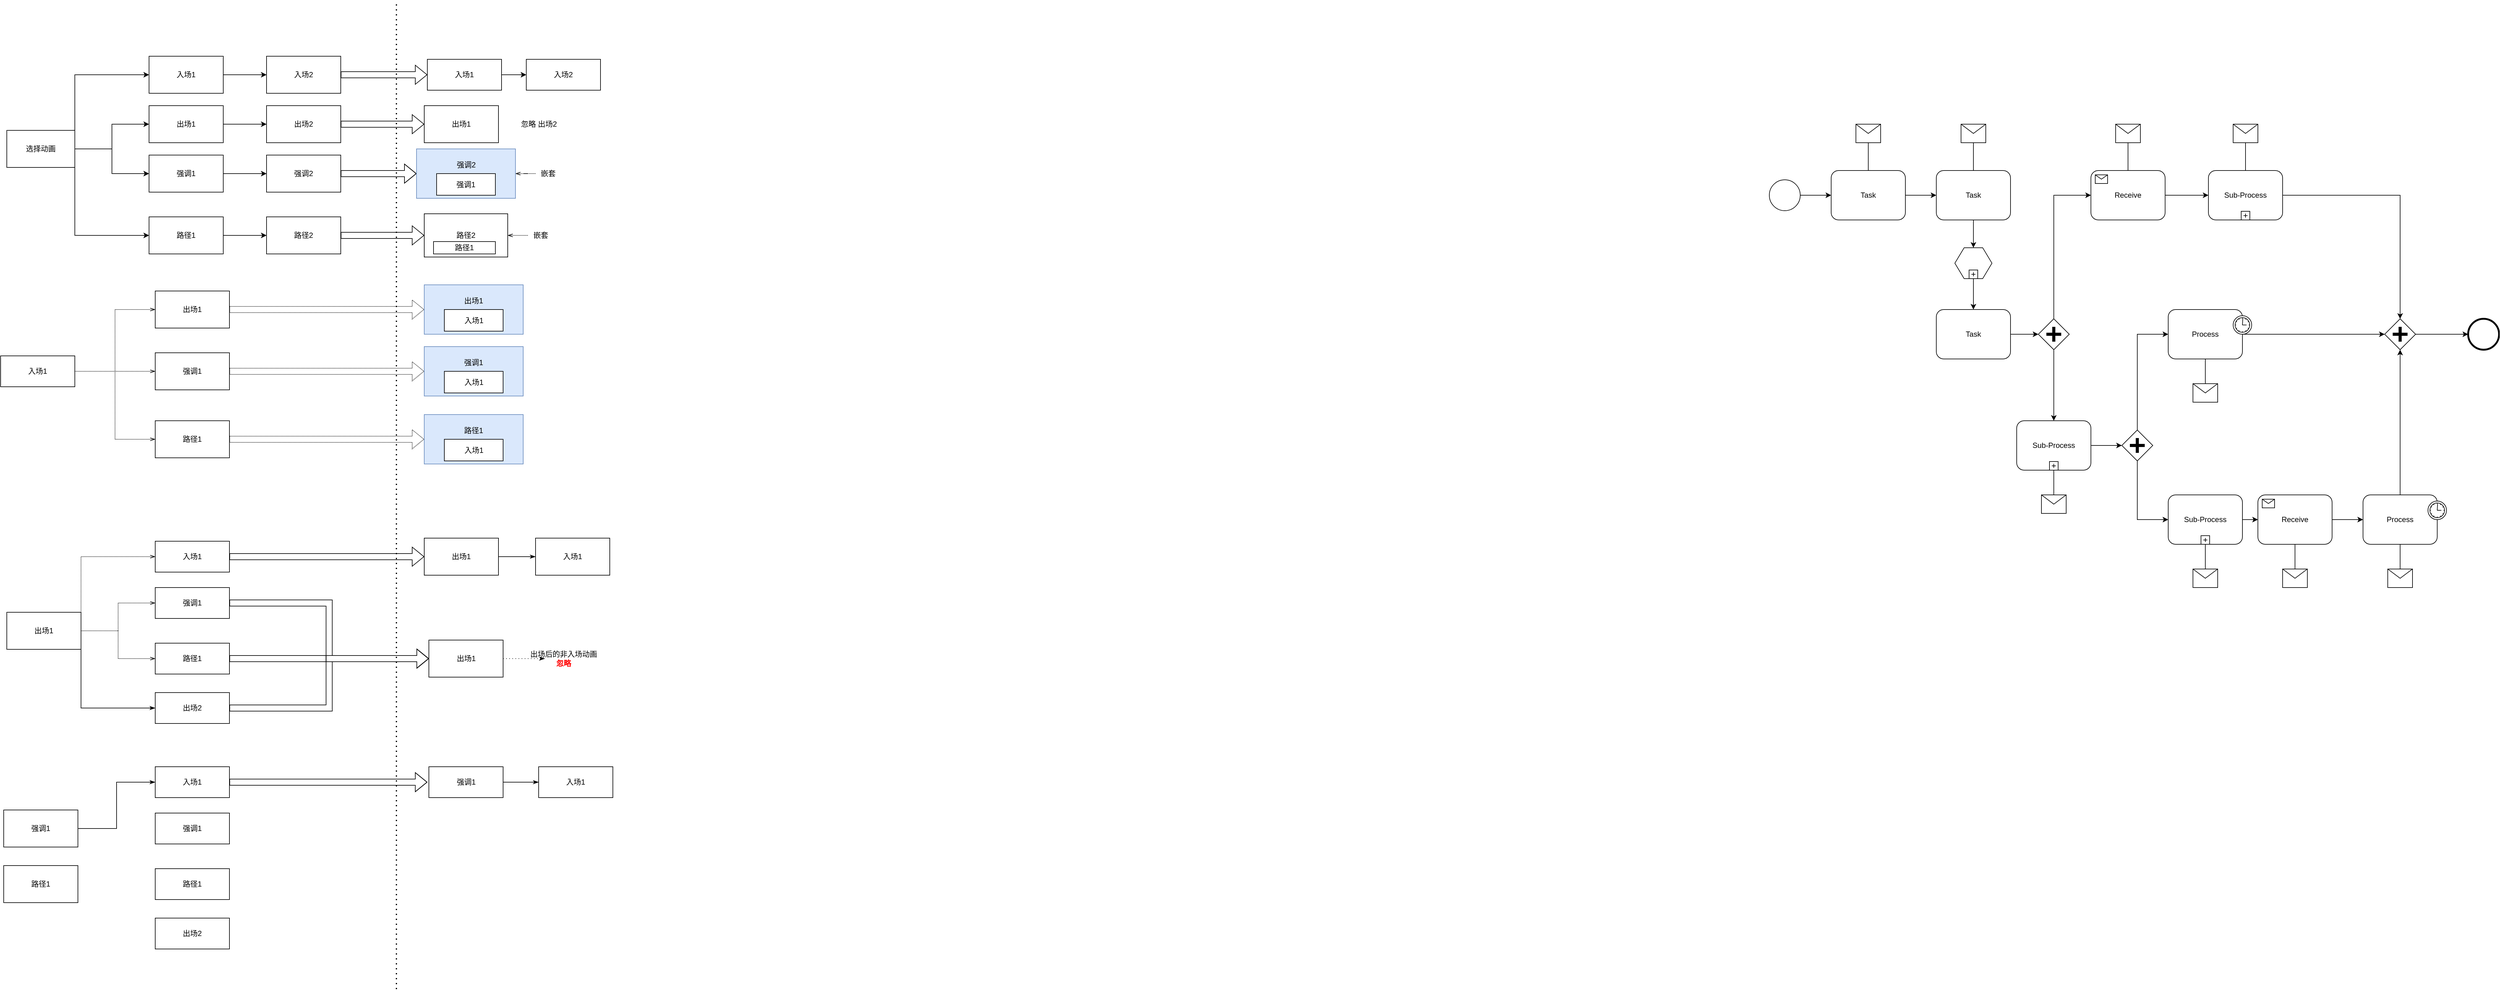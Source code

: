 <mxfile version="13.6.5" type="github">
  <diagram name="Page-1" id="2a216829-ef6e-dabb-86c1-c78162f3ba2b">
    <mxGraphModel dx="1026" dy="717" grid="1" gridSize="10" guides="1" tooltips="1" connect="1" arrows="1" fold="1" page="1" pageScale="1" pageWidth="850" pageHeight="1100" background="#ffffff" math="0" shadow="0">
      <root>
        <mxCell id="0" />
        <mxCell id="1" parent="0" />
        <mxCell id="7a84cebc1def654-1" value="" style="shape=mxgraph.bpmn.shape;html=1;verticalLabelPosition=bottom;labelBackgroundColor=#ffffff;verticalAlign=top;perimeter=ellipsePerimeter;outline=standard;symbol=general;" parent="1" vertex="1">
          <mxGeometry x="2940" y="340" width="50" height="50" as="geometry" />
        </mxCell>
        <mxCell id="7a84cebc1def654-2" value="Task" style="shape=ext;rounded=1;html=1;whiteSpace=wrap;" parent="1" vertex="1">
          <mxGeometry x="3040" y="325" width="120" height="80" as="geometry" />
        </mxCell>
        <mxCell id="7a84cebc1def654-3" value="Task" style="shape=ext;rounded=1;html=1;whiteSpace=wrap;" parent="1" vertex="1">
          <mxGeometry x="3210" y="325" width="120" height="80" as="geometry" />
        </mxCell>
        <mxCell id="7a84cebc1def654-4" value="" style="shape=message;whiteSpace=wrap;html=1;" parent="1" vertex="1">
          <mxGeometry x="3080" y="250" width="40" height="30" as="geometry" />
        </mxCell>
        <mxCell id="7a84cebc1def654-5" value="" style="shape=message;whiteSpace=wrap;html=1;" parent="1" vertex="1">
          <mxGeometry x="3250" y="250" width="40" height="30" as="geometry" />
        </mxCell>
        <mxCell id="7a84cebc1def654-6" value="" style="shape=hexagon;whiteSpace=wrap;html=1;perimeter=hexagonPerimeter;" parent="1" vertex="1">
          <mxGeometry x="3240" y="450" width="60" height="50" as="geometry" />
        </mxCell>
        <mxCell id="7a84cebc1def654-7" value="" style="html=1;shape=plus;" parent="7a84cebc1def654-6" vertex="1">
          <mxGeometry x="0.5" y="1" width="14" height="14" relative="1" as="geometry">
            <mxPoint x="-7" y="-14" as="offset" />
          </mxGeometry>
        </mxCell>
        <mxCell id="7a84cebc1def654-8" value="Task" style="shape=ext;rounded=1;html=1;whiteSpace=wrap;" parent="1" vertex="1">
          <mxGeometry x="3210" y="550" width="120" height="80" as="geometry" />
        </mxCell>
        <mxCell id="7a84cebc1def654-9" value="" style="shape=mxgraph.bpmn.shape;html=1;verticalLabelPosition=bottom;labelBackgroundColor=#ffffff;verticalAlign=top;perimeter=rhombusPerimeter;background=gateway;outline=none;symbol=parallelGw;" parent="1" vertex="1">
          <mxGeometry x="3375" y="565" width="50" height="50" as="geometry" />
        </mxCell>
        <mxCell id="7a84cebc1def654-12" value="Sub-Process" style="html=1;whiteSpace=wrap;rounded=1;" parent="1" vertex="1">
          <mxGeometry x="3650" y="325" width="120" height="80" as="geometry" />
        </mxCell>
        <mxCell id="7a84cebc1def654-13" value="" style="html=1;shape=plus;" parent="7a84cebc1def654-12" vertex="1">
          <mxGeometry x="0.5" y="1" width="14" height="14" relative="1" as="geometry">
            <mxPoint x="-7" y="-14" as="offset" />
          </mxGeometry>
        </mxCell>
        <mxCell id="7a84cebc1def654-14" value="Receive" style="html=1;whiteSpace=wrap;rounded=1;" parent="1" vertex="1">
          <mxGeometry x="3460" y="325" width="120" height="80" as="geometry" />
        </mxCell>
        <mxCell id="7a84cebc1def654-15" value="" style="html=1;shape=message;" parent="7a84cebc1def654-14" vertex="1">
          <mxGeometry width="20" height="14" relative="1" as="geometry">
            <mxPoint x="7" y="7" as="offset" />
          </mxGeometry>
        </mxCell>
        <mxCell id="7a84cebc1def654-16" value="Process" style="html=1;whiteSpace=wrap;rounded=1;" parent="1" vertex="1">
          <mxGeometry x="3585" y="550" width="120" height="80" as="geometry" />
        </mxCell>
        <mxCell id="7a84cebc1def654-17" value="" style="shape=mxgraph.bpmn.timer_start;perimeter=ellipsePerimeter;html=1;labelPosition=right;labelBackgroundColor=#ffffff;align=left;" parent="7a84cebc1def654-16" vertex="1">
          <mxGeometry x="1" width="30" height="30" relative="1" as="geometry">
            <mxPoint x="-15" y="10" as="offset" />
          </mxGeometry>
        </mxCell>
        <mxCell id="7a84cebc1def654-18" value="Process" style="html=1;whiteSpace=wrap;rounded=1;" parent="1" vertex="1">
          <mxGeometry x="3900" y="850" width="120" height="80" as="geometry" />
        </mxCell>
        <mxCell id="7a84cebc1def654-19" value="" style="shape=mxgraph.bpmn.timer_start;perimeter=ellipsePerimeter;html=1;labelPosition=right;labelBackgroundColor=#ffffff;align=left;" parent="7a84cebc1def654-18" vertex="1">
          <mxGeometry x="1" width="30" height="30" relative="1" as="geometry">
            <mxPoint x="-15" y="10" as="offset" />
          </mxGeometry>
        </mxCell>
        <mxCell id="7a84cebc1def654-20" value="Receive" style="html=1;whiteSpace=wrap;rounded=1;" parent="1" vertex="1">
          <mxGeometry x="3730" y="850" width="120" height="80" as="geometry" />
        </mxCell>
        <mxCell id="7a84cebc1def654-21" value="" style="html=1;shape=message;" parent="7a84cebc1def654-20" vertex="1">
          <mxGeometry width="20" height="14" relative="1" as="geometry">
            <mxPoint x="7" y="7" as="offset" />
          </mxGeometry>
        </mxCell>
        <mxCell id="7a84cebc1def654-22" value="Sub-Process" style="html=1;whiteSpace=wrap;rounded=1;" parent="1" vertex="1">
          <mxGeometry x="3585" y="850" width="120" height="80" as="geometry" />
        </mxCell>
        <mxCell id="7a84cebc1def654-23" value="" style="html=1;shape=plus;" parent="7a84cebc1def654-22" vertex="1">
          <mxGeometry x="0.5" y="1" width="14" height="14" relative="1" as="geometry">
            <mxPoint x="-7" y="-14" as="offset" />
          </mxGeometry>
        </mxCell>
        <mxCell id="7a84cebc1def654-24" value="" style="shape=mxgraph.bpmn.shape;html=1;verticalLabelPosition=bottom;labelBackgroundColor=#ffffff;verticalAlign=top;perimeter=rhombusPerimeter;background=gateway;outline=none;symbol=parallelGw;" parent="1" vertex="1">
          <mxGeometry x="3935" y="565" width="50" height="50" as="geometry" />
        </mxCell>
        <mxCell id="7a84cebc1def654-26" value="" style="shape=mxgraph.bpmn.shape;html=1;verticalLabelPosition=bottom;labelBackgroundColor=#ffffff;verticalAlign=top;perimeter=ellipsePerimeter;outline=end;symbol=general;" parent="1" vertex="1">
          <mxGeometry x="4070" y="565" width="50" height="50" as="geometry" />
        </mxCell>
        <mxCell id="7a84cebc1def654-27" value="" style="shape=message;whiteSpace=wrap;html=1;" parent="1" vertex="1">
          <mxGeometry x="3500" y="250" width="40" height="30" as="geometry" />
        </mxCell>
        <mxCell id="7a84cebc1def654-28" value="" style="shape=message;whiteSpace=wrap;html=1;" parent="1" vertex="1">
          <mxGeometry x="3690" y="250" width="40" height="30" as="geometry" />
        </mxCell>
        <mxCell id="7a84cebc1def654-29" value="Sub-Process" style="html=1;whiteSpace=wrap;rounded=1;" parent="1" vertex="1">
          <mxGeometry x="3340" y="730" width="120" height="80" as="geometry" />
        </mxCell>
        <mxCell id="7a84cebc1def654-30" value="" style="html=1;shape=plus;" parent="7a84cebc1def654-29" vertex="1">
          <mxGeometry x="0.5" y="1" width="14" height="14" relative="1" as="geometry">
            <mxPoint x="-7" y="-14" as="offset" />
          </mxGeometry>
        </mxCell>
        <mxCell id="7a84cebc1def654-31" value="" style="shape=message;whiteSpace=wrap;html=1;" parent="1" vertex="1">
          <mxGeometry x="3380" y="850" width="40" height="30" as="geometry" />
        </mxCell>
        <mxCell id="7a84cebc1def654-32" value="" style="shape=message;whiteSpace=wrap;html=1;" parent="1" vertex="1">
          <mxGeometry x="3770" y="970" width="40" height="30" as="geometry" />
        </mxCell>
        <mxCell id="7a84cebc1def654-33" value="" style="shape=message;whiteSpace=wrap;html=1;" parent="1" vertex="1">
          <mxGeometry x="3940" y="970" width="40" height="30" as="geometry" />
        </mxCell>
        <mxCell id="7a84cebc1def654-34" value="" style="shape=message;whiteSpace=wrap;html=1;" parent="1" vertex="1">
          <mxGeometry x="3625" y="970" width="40" height="30" as="geometry" />
        </mxCell>
        <mxCell id="7a84cebc1def654-35" value="" style="shape=message;whiteSpace=wrap;html=1;" parent="1" vertex="1">
          <mxGeometry x="3625" y="670" width="40" height="30" as="geometry" />
        </mxCell>
        <mxCell id="7a84cebc1def654-36" style="edgeStyle=orthogonalEdgeStyle;rounded=0;html=1;jettySize=auto;orthogonalLoop=1;" parent="1" source="7a84cebc1def654-1" target="7a84cebc1def654-2" edge="1">
          <mxGeometry relative="1" as="geometry" />
        </mxCell>
        <mxCell id="7a84cebc1def654-37" style="edgeStyle=orthogonalEdgeStyle;rounded=0;html=1;jettySize=auto;orthogonalLoop=1;endArrow=none;endFill=0;" parent="1" source="7a84cebc1def654-4" target="7a84cebc1def654-2" edge="1">
          <mxGeometry relative="1" as="geometry" />
        </mxCell>
        <mxCell id="7a84cebc1def654-38" style="edgeStyle=orthogonalEdgeStyle;rounded=0;html=1;jettySize=auto;orthogonalLoop=1;endArrow=none;endFill=0;" parent="1" source="7a84cebc1def654-5" target="7a84cebc1def654-3" edge="1">
          <mxGeometry relative="1" as="geometry" />
        </mxCell>
        <mxCell id="7a84cebc1def654-39" style="edgeStyle=orthogonalEdgeStyle;rounded=0;html=1;jettySize=auto;orthogonalLoop=1;" parent="1" source="7a84cebc1def654-2" target="7a84cebc1def654-3" edge="1">
          <mxGeometry relative="1" as="geometry" />
        </mxCell>
        <mxCell id="7a84cebc1def654-40" style="edgeStyle=orthogonalEdgeStyle;rounded=0;html=1;jettySize=auto;orthogonalLoop=1;" parent="1" source="7a84cebc1def654-14" target="7a84cebc1def654-12" edge="1">
          <mxGeometry relative="1" as="geometry" />
        </mxCell>
        <mxCell id="7a84cebc1def654-41" style="edgeStyle=orthogonalEdgeStyle;rounded=0;html=1;jettySize=auto;orthogonalLoop=1;endArrow=none;endFill=0;" parent="1" source="7a84cebc1def654-27" target="7a84cebc1def654-14" edge="1">
          <mxGeometry relative="1" as="geometry" />
        </mxCell>
        <mxCell id="7a84cebc1def654-42" style="edgeStyle=orthogonalEdgeStyle;rounded=0;html=1;jettySize=auto;orthogonalLoop=1;endArrow=none;endFill=0;" parent="1" source="7a84cebc1def654-28" target="7a84cebc1def654-12" edge="1">
          <mxGeometry relative="1" as="geometry" />
        </mxCell>
        <mxCell id="7a84cebc1def654-43" style="edgeStyle=orthogonalEdgeStyle;rounded=0;html=1;jettySize=auto;orthogonalLoop=1;" parent="1" source="7a84cebc1def654-12" target="7a84cebc1def654-24" edge="1">
          <mxGeometry relative="1" as="geometry">
            <mxPoint x="3970.0" y="550" as="targetPoint" />
            <Array as="points">
              <mxPoint x="3960" y="365" />
            </Array>
          </mxGeometry>
        </mxCell>
        <mxCell id="7a84cebc1def654-44" style="edgeStyle=orthogonalEdgeStyle;rounded=0;html=1;jettySize=auto;orthogonalLoop=1;" parent="1" source="7a84cebc1def654-16" target="7a84cebc1def654-24" edge="1">
          <mxGeometry relative="1" as="geometry" />
        </mxCell>
        <mxCell id="7a84cebc1def654-45" style="edgeStyle=orthogonalEdgeStyle;rounded=0;html=1;jettySize=auto;orthogonalLoop=1;" parent="1" source="7a84cebc1def654-18" target="7a84cebc1def654-24" edge="1">
          <mxGeometry relative="1" as="geometry" />
        </mxCell>
        <mxCell id="7a84cebc1def654-46" style="edgeStyle=orthogonalEdgeStyle;rounded=0;html=1;jettySize=auto;orthogonalLoop=1;" parent="1" source="7a84cebc1def654-24" target="7a84cebc1def654-26" edge="1">
          <mxGeometry relative="1" as="geometry" />
        </mxCell>
        <mxCell id="7a84cebc1def654-47" style="edgeStyle=orthogonalEdgeStyle;rounded=0;html=1;jettySize=auto;orthogonalLoop=1;" parent="1" source="7a84cebc1def654-3" target="7a84cebc1def654-6" edge="1">
          <mxGeometry relative="1" as="geometry" />
        </mxCell>
        <mxCell id="7a84cebc1def654-48" style="edgeStyle=orthogonalEdgeStyle;rounded=0;html=1;jettySize=auto;orthogonalLoop=1;" parent="1" source="7a84cebc1def654-6" target="7a84cebc1def654-8" edge="1">
          <mxGeometry relative="1" as="geometry" />
        </mxCell>
        <mxCell id="7a84cebc1def654-49" style="edgeStyle=orthogonalEdgeStyle;rounded=0;html=1;jettySize=auto;orthogonalLoop=1;" parent="1" source="7a84cebc1def654-8" target="7a84cebc1def654-9" edge="1">
          <mxGeometry relative="1" as="geometry" />
        </mxCell>
        <mxCell id="7a84cebc1def654-50" style="edgeStyle=orthogonalEdgeStyle;rounded=0;html=1;jettySize=auto;orthogonalLoop=1;" parent="1" source="7a84cebc1def654-9" target="7a84cebc1def654-14" edge="1">
          <mxGeometry relative="1" as="geometry">
            <Array as="points">
              <mxPoint x="3400" y="365" />
            </Array>
          </mxGeometry>
        </mxCell>
        <mxCell id="7a84cebc1def654-51" style="edgeStyle=orthogonalEdgeStyle;rounded=0;html=1;jettySize=auto;orthogonalLoop=1;" parent="1" source="7a84cebc1def654-9" target="7a84cebc1def654-29" edge="1">
          <mxGeometry relative="1" as="geometry" />
        </mxCell>
        <mxCell id="7a84cebc1def654-52" style="edgeStyle=orthogonalEdgeStyle;rounded=0;html=1;jettySize=auto;orthogonalLoop=1;endArrow=none;endFill=0;" parent="1" source="7a84cebc1def654-31" target="7a84cebc1def654-29" edge="1">
          <mxGeometry relative="1" as="geometry" />
        </mxCell>
        <mxCell id="7a84cebc1def654-53" value="" style="shape=mxgraph.bpmn.shape;html=1;verticalLabelPosition=bottom;labelBackgroundColor=#ffffff;verticalAlign=top;perimeter=rhombusPerimeter;background=gateway;outline=none;symbol=parallelGw;" parent="1" vertex="1">
          <mxGeometry x="3510" y="745" width="50" height="50" as="geometry" />
        </mxCell>
        <mxCell id="7a84cebc1def654-54" style="edgeStyle=orthogonalEdgeStyle;rounded=0;html=1;jettySize=auto;orthogonalLoop=1;" parent="1" source="7a84cebc1def654-53" target="7a84cebc1def654-22" edge="1">
          <mxGeometry relative="1" as="geometry">
            <Array as="points">
              <mxPoint x="3535" y="890" />
            </Array>
          </mxGeometry>
        </mxCell>
        <mxCell id="7a84cebc1def654-55" style="edgeStyle=orthogonalEdgeStyle;rounded=0;html=1;jettySize=auto;orthogonalLoop=1;" parent="1" source="7a84cebc1def654-53" target="7a84cebc1def654-16" edge="1">
          <mxGeometry relative="1" as="geometry">
            <Array as="points">
              <mxPoint x="3535" y="590" />
            </Array>
          </mxGeometry>
        </mxCell>
        <mxCell id="7a84cebc1def654-56" style="edgeStyle=orthogonalEdgeStyle;rounded=0;html=1;jettySize=auto;orthogonalLoop=1;endArrow=none;endFill=0;" parent="1" source="7a84cebc1def654-35" target="7a84cebc1def654-16" edge="1">
          <mxGeometry relative="1" as="geometry" />
        </mxCell>
        <mxCell id="7a84cebc1def654-58" style="edgeStyle=orthogonalEdgeStyle;rounded=0;html=1;jettySize=auto;orthogonalLoop=1;" parent="1" source="7a84cebc1def654-29" target="7a84cebc1def654-53" edge="1">
          <mxGeometry relative="1" as="geometry" />
        </mxCell>
        <mxCell id="7a84cebc1def654-59" style="edgeStyle=orthogonalEdgeStyle;rounded=0;html=1;jettySize=auto;orthogonalLoop=1;" parent="1" source="7a84cebc1def654-22" target="7a84cebc1def654-20" edge="1">
          <mxGeometry relative="1" as="geometry" />
        </mxCell>
        <mxCell id="7a84cebc1def654-60" style="edgeStyle=orthogonalEdgeStyle;rounded=0;html=1;jettySize=auto;orthogonalLoop=1;endArrow=none;endFill=0;" parent="1" source="7a84cebc1def654-34" target="7a84cebc1def654-22" edge="1">
          <mxGeometry relative="1" as="geometry" />
        </mxCell>
        <mxCell id="7a84cebc1def654-61" style="edgeStyle=orthogonalEdgeStyle;rounded=0;html=1;jettySize=auto;orthogonalLoop=1;endArrow=none;endFill=0;" parent="1" source="7a84cebc1def654-32" target="7a84cebc1def654-20" edge="1">
          <mxGeometry relative="1" as="geometry" />
        </mxCell>
        <mxCell id="7a84cebc1def654-63" style="edgeStyle=orthogonalEdgeStyle;rounded=0;html=1;jettySize=auto;orthogonalLoop=1;endArrow=none;endFill=0;" parent="1" source="7a84cebc1def654-33" target="7a84cebc1def654-18" edge="1">
          <mxGeometry relative="1" as="geometry" />
        </mxCell>
        <mxCell id="7a84cebc1def654-64" style="edgeStyle=orthogonalEdgeStyle;rounded=0;html=1;jettySize=auto;orthogonalLoop=1;" parent="1" source="7a84cebc1def654-20" target="7a84cebc1def654-18" edge="1">
          <mxGeometry relative="1" as="geometry" />
        </mxCell>
        <mxCell id="mI56wUNec-iC075m9wem-6" style="edgeStyle=orthogonalEdgeStyle;rounded=0;orthogonalLoop=1;jettySize=auto;html=1;exitX=1;exitY=0;exitDx=0;exitDy=0;entryX=0;entryY=0.5;entryDx=0;entryDy=0;" edge="1" parent="1" source="mI56wUNec-iC075m9wem-1" target="mI56wUNec-iC075m9wem-2">
          <mxGeometry relative="1" as="geometry" />
        </mxCell>
        <mxCell id="mI56wUNec-iC075m9wem-7" style="edgeStyle=orthogonalEdgeStyle;rounded=0;orthogonalLoop=1;jettySize=auto;html=1;entryX=0;entryY=0.5;entryDx=0;entryDy=0;" edge="1" parent="1" source="mI56wUNec-iC075m9wem-1" target="mI56wUNec-iC075m9wem-3">
          <mxGeometry relative="1" as="geometry" />
        </mxCell>
        <mxCell id="mI56wUNec-iC075m9wem-8" style="edgeStyle=orthogonalEdgeStyle;rounded=0;orthogonalLoop=1;jettySize=auto;html=1;entryX=0;entryY=0.5;entryDx=0;entryDy=0;" edge="1" parent="1" source="mI56wUNec-iC075m9wem-1" target="mI56wUNec-iC075m9wem-4">
          <mxGeometry relative="1" as="geometry" />
        </mxCell>
        <mxCell id="mI56wUNec-iC075m9wem-9" style="edgeStyle=orthogonalEdgeStyle;rounded=0;orthogonalLoop=1;jettySize=auto;html=1;exitX=1;exitY=1;exitDx=0;exitDy=0;entryX=0;entryY=0.5;entryDx=0;entryDy=0;" edge="1" parent="1" source="mI56wUNec-iC075m9wem-1" target="mI56wUNec-iC075m9wem-5">
          <mxGeometry relative="1" as="geometry" />
        </mxCell>
        <mxCell id="mI56wUNec-iC075m9wem-1" value="选择动画" style="rounded=0;whiteSpace=wrap;html=1;" vertex="1" parent="1">
          <mxGeometry x="90" y="260" width="110" height="60" as="geometry" />
        </mxCell>
        <mxCell id="mI56wUNec-iC075m9wem-14" style="edgeStyle=orthogonalEdgeStyle;rounded=0;orthogonalLoop=1;jettySize=auto;html=1;entryX=0;entryY=0.5;entryDx=0;entryDy=0;" edge="1" parent="1" source="mI56wUNec-iC075m9wem-2" target="mI56wUNec-iC075m9wem-10">
          <mxGeometry relative="1" as="geometry" />
        </mxCell>
        <mxCell id="mI56wUNec-iC075m9wem-2" value="入场1" style="rounded=0;whiteSpace=wrap;html=1;" vertex="1" parent="1">
          <mxGeometry x="320" y="140" width="120" height="60" as="geometry" />
        </mxCell>
        <mxCell id="mI56wUNec-iC075m9wem-15" style="edgeStyle=orthogonalEdgeStyle;rounded=0;orthogonalLoop=1;jettySize=auto;html=1;" edge="1" parent="1" source="mI56wUNec-iC075m9wem-3" target="mI56wUNec-iC075m9wem-11">
          <mxGeometry relative="1" as="geometry" />
        </mxCell>
        <mxCell id="mI56wUNec-iC075m9wem-3" value="出场1" style="rounded=0;whiteSpace=wrap;html=1;" vertex="1" parent="1">
          <mxGeometry x="320" y="220" width="120" height="60" as="geometry" />
        </mxCell>
        <mxCell id="mI56wUNec-iC075m9wem-16" style="edgeStyle=orthogonalEdgeStyle;rounded=0;orthogonalLoop=1;jettySize=auto;html=1;entryX=0;entryY=0.5;entryDx=0;entryDy=0;" edge="1" parent="1" source="mI56wUNec-iC075m9wem-4" target="mI56wUNec-iC075m9wem-12">
          <mxGeometry relative="1" as="geometry" />
        </mxCell>
        <mxCell id="mI56wUNec-iC075m9wem-4" value="强调1" style="rounded=0;whiteSpace=wrap;html=1;" vertex="1" parent="1">
          <mxGeometry x="320" y="300" width="120" height="60" as="geometry" />
        </mxCell>
        <mxCell id="mI56wUNec-iC075m9wem-17" style="edgeStyle=orthogonalEdgeStyle;rounded=0;orthogonalLoop=1;jettySize=auto;html=1;entryX=0;entryY=0.5;entryDx=0;entryDy=0;" edge="1" parent="1" source="mI56wUNec-iC075m9wem-5" target="mI56wUNec-iC075m9wem-13">
          <mxGeometry relative="1" as="geometry" />
        </mxCell>
        <mxCell id="mI56wUNec-iC075m9wem-5" value="路径1" style="rounded=0;whiteSpace=wrap;html=1;" vertex="1" parent="1">
          <mxGeometry x="320" y="400" width="120" height="60" as="geometry" />
        </mxCell>
        <mxCell id="mI56wUNec-iC075m9wem-36" style="edgeStyle=orthogonalEdgeStyle;shape=flexArrow;rounded=0;orthogonalLoop=1;jettySize=auto;html=1;entryX=0;entryY=0.5;entryDx=0;entryDy=0;" edge="1" parent="1" source="mI56wUNec-iC075m9wem-10" target="mI56wUNec-iC075m9wem-24">
          <mxGeometry relative="1" as="geometry" />
        </mxCell>
        <mxCell id="mI56wUNec-iC075m9wem-10" value="入场2" style="rounded=0;whiteSpace=wrap;html=1;" vertex="1" parent="1">
          <mxGeometry x="510" y="140" width="120" height="60" as="geometry" />
        </mxCell>
        <mxCell id="mI56wUNec-iC075m9wem-11" value="出场2" style="rounded=0;whiteSpace=wrap;html=1;" vertex="1" parent="1">
          <mxGeometry x="510" y="220" width="120" height="60" as="geometry" />
        </mxCell>
        <mxCell id="mI56wUNec-iC075m9wem-12" value="强调2" style="rounded=0;whiteSpace=wrap;html=1;" vertex="1" parent="1">
          <mxGeometry x="510" y="300" width="120" height="60" as="geometry" />
        </mxCell>
        <mxCell id="mI56wUNec-iC075m9wem-34" style="edgeStyle=orthogonalEdgeStyle;shape=flexArrow;rounded=0;orthogonalLoop=1;jettySize=auto;html=1;entryX=0;entryY=0.5;entryDx=0;entryDy=0;" edge="1" parent="1" source="mI56wUNec-iC075m9wem-13" target="mI56wUNec-iC075m9wem-21">
          <mxGeometry relative="1" as="geometry" />
        </mxCell>
        <mxCell id="mI56wUNec-iC075m9wem-13" value="路径2" style="rounded=0;whiteSpace=wrap;html=1;" vertex="1" parent="1">
          <mxGeometry x="510" y="400" width="120" height="60" as="geometry" />
        </mxCell>
        <mxCell id="mI56wUNec-iC075m9wem-28" style="edgeStyle=orthogonalEdgeStyle;rounded=0;orthogonalLoop=1;jettySize=auto;html=1;entryX=0;entryY=0.5;entryDx=0;entryDy=0;shape=flexArrow;" edge="1" parent="1" source="mI56wUNec-iC075m9wem-11" target="mI56wUNec-iC075m9wem-29">
          <mxGeometry relative="1" as="geometry">
            <mxPoint x="780" y="250" as="targetPoint" />
          </mxGeometry>
        </mxCell>
        <mxCell id="mI56wUNec-iC075m9wem-22" value="忽略 出场2" style="text;html=1;align=center;verticalAlign=middle;resizable=0;points=[];autosize=1;" vertex="1" parent="1">
          <mxGeometry x="915" y="240" width="70" height="20" as="geometry" />
        </mxCell>
        <mxCell id="mI56wUNec-iC075m9wem-32" style="edgeStyle=orthogonalEdgeStyle;rounded=0;orthogonalLoop=1;jettySize=auto;html=1;shape=flexArrow;entryX=0;entryY=0.5;entryDx=0;entryDy=0;" edge="1" parent="1" source="mI56wUNec-iC075m9wem-12" target="mI56wUNec-iC075m9wem-31">
          <mxGeometry relative="1" as="geometry">
            <mxPoint x="740" y="330" as="targetPoint" />
            <Array as="points">
              <mxPoint x="660" y="330" />
              <mxPoint x="660" y="330" />
            </Array>
          </mxGeometry>
        </mxCell>
        <mxCell id="mI56wUNec-iC075m9wem-39" value="" style="edgeStyle=orthogonalEdgeStyle;rounded=0;orthogonalLoop=1;jettySize=auto;html=1;entryX=1;entryY=0.5;entryDx=0;entryDy=0;dashed=1;dashPattern=1 1;endArrow=openThin;endFill=0;" edge="1" parent="1" source="mI56wUNec-iC075m9wem-23" target="mI56wUNec-iC075m9wem-31">
          <mxGeometry relative="1" as="geometry" />
        </mxCell>
        <mxCell id="mI56wUNec-iC075m9wem-23" value="嵌套" style="text;html=1;align=center;verticalAlign=middle;resizable=0;points=[];autosize=1;dashed=1;" vertex="1" parent="1">
          <mxGeometry x="945" y="320" width="40" height="20" as="geometry" />
        </mxCell>
        <mxCell id="mI56wUNec-iC075m9wem-37" style="edgeStyle=orthogonalEdgeStyle;rounded=0;orthogonalLoop=1;jettySize=auto;html=1;" edge="1" parent="1" source="mI56wUNec-iC075m9wem-24" target="mI56wUNec-iC075m9wem-35">
          <mxGeometry relative="1" as="geometry" />
        </mxCell>
        <mxCell id="mI56wUNec-iC075m9wem-24" value="入场1" style="rounded=0;whiteSpace=wrap;html=1;" vertex="1" parent="1">
          <mxGeometry x="770" y="145" width="120" height="50" as="geometry" />
        </mxCell>
        <mxCell id="mI56wUNec-iC075m9wem-29" value="出场1" style="rounded=0;whiteSpace=wrap;html=1;" vertex="1" parent="1">
          <mxGeometry x="765" y="220" width="120" height="60" as="geometry" />
        </mxCell>
        <mxCell id="mI56wUNec-iC075m9wem-35" value="入场2" style="rounded=0;whiteSpace=wrap;html=1;" vertex="1" parent="1">
          <mxGeometry x="930" y="145" width="120" height="50" as="geometry" />
        </mxCell>
        <mxCell id="mI56wUNec-iC075m9wem-38" value="" style="endArrow=none;dashed=1;html=1;dashPattern=1 3;strokeWidth=2;" edge="1" parent="1">
          <mxGeometry width="50" height="50" relative="1" as="geometry">
            <mxPoint x="720" y="1650" as="sourcePoint" />
            <mxPoint x="720" y="50" as="targetPoint" />
          </mxGeometry>
        </mxCell>
        <mxCell id="mI56wUNec-iC075m9wem-40" value="" style="edgeStyle=orthogonalEdgeStyle;rounded=0;orthogonalLoop=1;jettySize=auto;html=1;entryX=1;entryY=0.5;entryDx=0;entryDy=0;dashed=1;dashPattern=1 1;endArrow=openThin;endFill=0;" edge="1" source="mI56wUNec-iC075m9wem-41" parent="1">
          <mxGeometry relative="1" as="geometry">
            <mxPoint x="900" y="430" as="targetPoint" />
          </mxGeometry>
        </mxCell>
        <mxCell id="mI56wUNec-iC075m9wem-41" value="嵌套" style="text;html=1;align=center;verticalAlign=middle;resizable=0;points=[];autosize=1;dashed=1;" vertex="1" parent="1">
          <mxGeometry x="932.5" y="420" width="40" height="20" as="geometry" />
        </mxCell>
        <mxCell id="mI56wUNec-iC075m9wem-43" style="edgeStyle=orthogonalEdgeStyle;rounded=0;orthogonalLoop=1;jettySize=auto;html=1;dashed=1;dashPattern=1 1;endArrow=openThin;endFill=0;entryX=0;entryY=0.5;entryDx=0;entryDy=0;" edge="1" parent="1" source="mI56wUNec-iC075m9wem-42" target="mI56wUNec-iC075m9wem-45">
          <mxGeometry relative="1" as="geometry">
            <mxPoint x="320" y="585" as="targetPoint" />
          </mxGeometry>
        </mxCell>
        <mxCell id="mI56wUNec-iC075m9wem-47" style="edgeStyle=orthogonalEdgeStyle;rounded=0;orthogonalLoop=1;jettySize=auto;html=1;entryX=0;entryY=0.5;entryDx=0;entryDy=0;dashed=1;dashPattern=1 1;endArrow=openThin;endFill=0;" edge="1" parent="1" source="mI56wUNec-iC075m9wem-42" target="mI56wUNec-iC075m9wem-44">
          <mxGeometry relative="1" as="geometry" />
        </mxCell>
        <mxCell id="mI56wUNec-iC075m9wem-48" style="edgeStyle=orthogonalEdgeStyle;rounded=0;orthogonalLoop=1;jettySize=auto;html=1;entryX=0;entryY=0.5;entryDx=0;entryDy=0;dashed=1;dashPattern=1 1;endArrow=openThin;endFill=0;" edge="1" parent="1" source="mI56wUNec-iC075m9wem-42" target="mI56wUNec-iC075m9wem-46">
          <mxGeometry relative="1" as="geometry" />
        </mxCell>
        <mxCell id="mI56wUNec-iC075m9wem-42" value="入场1" style="rounded=0;whiteSpace=wrap;html=1;" vertex="1" parent="1">
          <mxGeometry x="80" y="625" width="120" height="50" as="geometry" />
        </mxCell>
        <mxCell id="mI56wUNec-iC075m9wem-54" style="edgeStyle=orthogonalEdgeStyle;rounded=0;orthogonalLoop=1;jettySize=auto;html=1;dashed=1;dashPattern=1 1;endArrow=openThin;endFill=0;entryX=0;entryY=0.5;entryDx=0;entryDy=0;shape=flexArrow;" edge="1" parent="1" source="mI56wUNec-iC075m9wem-44" target="mI56wUNec-iC075m9wem-52">
          <mxGeometry relative="1" as="geometry">
            <mxPoint x="770" y="565" as="targetPoint" />
          </mxGeometry>
        </mxCell>
        <mxCell id="mI56wUNec-iC075m9wem-44" value="出场1" style="rounded=0;whiteSpace=wrap;html=1;" vertex="1" parent="1">
          <mxGeometry x="330" y="520" width="120" height="60" as="geometry" />
        </mxCell>
        <mxCell id="mI56wUNec-iC075m9wem-58" style="edgeStyle=orthogonalEdgeStyle;shape=flexArrow;rounded=0;orthogonalLoop=1;jettySize=auto;html=1;dashed=1;dashPattern=1 1;endArrow=openThin;endFill=0;" edge="1" parent="1" source="mI56wUNec-iC075m9wem-45" target="mI56wUNec-iC075m9wem-56">
          <mxGeometry relative="1" as="geometry" />
        </mxCell>
        <mxCell id="mI56wUNec-iC075m9wem-45" value="强调1" style="rounded=0;whiteSpace=wrap;html=1;" vertex="1" parent="1">
          <mxGeometry x="330" y="620" width="120" height="60" as="geometry" />
        </mxCell>
        <mxCell id="mI56wUNec-iC075m9wem-62" style="edgeStyle=orthogonalEdgeStyle;shape=flexArrow;rounded=0;orthogonalLoop=1;jettySize=auto;html=1;dashed=1;dashPattern=1 1;endArrow=openThin;endFill=0;" edge="1" parent="1" source="mI56wUNec-iC075m9wem-46" target="mI56wUNec-iC075m9wem-60">
          <mxGeometry relative="1" as="geometry" />
        </mxCell>
        <mxCell id="mI56wUNec-iC075m9wem-46" value="路径1" style="rounded=0;whiteSpace=wrap;html=1;" vertex="1" parent="1">
          <mxGeometry x="330" y="730" width="120" height="60" as="geometry" />
        </mxCell>
        <mxCell id="mI56wUNec-iC075m9wem-49" value="" style="group" vertex="1" connectable="0" parent="1">
          <mxGeometry x="765" y="395" width="135" height="70" as="geometry" />
        </mxCell>
        <mxCell id="mI56wUNec-iC075m9wem-21" value="路径2" style="rounded=0;whiteSpace=wrap;html=1;" vertex="1" parent="mI56wUNec-iC075m9wem-49">
          <mxGeometry width="135" height="70" as="geometry" />
        </mxCell>
        <mxCell id="mI56wUNec-iC075m9wem-33" value="路径1" style="rounded=0;whiteSpace=wrap;html=1;" vertex="1" parent="mI56wUNec-iC075m9wem-49">
          <mxGeometry x="15" y="45" width="100" height="20" as="geometry" />
        </mxCell>
        <mxCell id="mI56wUNec-iC075m9wem-50" value="" style="group" vertex="1" connectable="0" parent="1">
          <mxGeometry x="752.5" y="290" width="160" height="80" as="geometry" />
        </mxCell>
        <mxCell id="mI56wUNec-iC075m9wem-31" value="强调2&lt;br&gt;&lt;br&gt;&lt;br&gt;" style="rounded=0;whiteSpace=wrap;html=1;fillColor=#dae8fc;strokeColor=#6c8ebf;" vertex="1" parent="mI56wUNec-iC075m9wem-50">
          <mxGeometry width="160" height="80" as="geometry" />
        </mxCell>
        <mxCell id="mI56wUNec-iC075m9wem-20" value="强调1" style="rounded=0;whiteSpace=wrap;html=1;" vertex="1" parent="mI56wUNec-iC075m9wem-50">
          <mxGeometry x="32.5" y="40" width="95" height="35" as="geometry" />
        </mxCell>
        <mxCell id="mI56wUNec-iC075m9wem-51" value="" style="group" vertex="1" connectable="0" parent="1">
          <mxGeometry x="765" y="510" width="160" height="80" as="geometry" />
        </mxCell>
        <mxCell id="mI56wUNec-iC075m9wem-52" value="出场1&lt;br&gt;&lt;br&gt;&lt;br&gt;" style="rounded=0;whiteSpace=wrap;html=1;fillColor=#dae8fc;strokeColor=#6c8ebf;" vertex="1" parent="mI56wUNec-iC075m9wem-51">
          <mxGeometry width="160" height="80" as="geometry" />
        </mxCell>
        <mxCell id="mI56wUNec-iC075m9wem-53" value="入场1" style="rounded=0;whiteSpace=wrap;html=1;" vertex="1" parent="mI56wUNec-iC075m9wem-51">
          <mxGeometry x="32.5" y="40" width="95" height="35" as="geometry" />
        </mxCell>
        <mxCell id="mI56wUNec-iC075m9wem-55" value="" style="group" vertex="1" connectable="0" parent="1">
          <mxGeometry x="765" y="610" width="160" height="80" as="geometry" />
        </mxCell>
        <mxCell id="mI56wUNec-iC075m9wem-56" value="强调1&lt;br&gt;&lt;br&gt;&lt;br&gt;" style="rounded=0;whiteSpace=wrap;html=1;fillColor=#dae8fc;strokeColor=#6c8ebf;" vertex="1" parent="mI56wUNec-iC075m9wem-55">
          <mxGeometry width="160" height="80" as="geometry" />
        </mxCell>
        <mxCell id="mI56wUNec-iC075m9wem-57" value="入场1" style="rounded=0;whiteSpace=wrap;html=1;" vertex="1" parent="mI56wUNec-iC075m9wem-55">
          <mxGeometry x="32.5" y="40" width="95" height="35" as="geometry" />
        </mxCell>
        <mxCell id="mI56wUNec-iC075m9wem-59" value="" style="group" vertex="1" connectable="0" parent="1">
          <mxGeometry x="765" y="720" width="160" height="80" as="geometry" />
        </mxCell>
        <mxCell id="mI56wUNec-iC075m9wem-60" value="路径1&lt;br&gt;&lt;br&gt;&lt;br&gt;" style="rounded=0;whiteSpace=wrap;html=1;fillColor=#dae8fc;strokeColor=#6c8ebf;" vertex="1" parent="mI56wUNec-iC075m9wem-59">
          <mxGeometry width="160" height="80" as="geometry" />
        </mxCell>
        <mxCell id="mI56wUNec-iC075m9wem-61" value="入场1" style="rounded=0;whiteSpace=wrap;html=1;" vertex="1" parent="mI56wUNec-iC075m9wem-59">
          <mxGeometry x="32.5" y="40" width="95" height="35" as="geometry" />
        </mxCell>
        <mxCell id="mI56wUNec-iC075m9wem-69" style="edgeStyle=orthogonalEdgeStyle;rounded=0;orthogonalLoop=1;jettySize=auto;html=1;exitX=1;exitY=0;exitDx=0;exitDy=0;entryX=0;entryY=0.5;entryDx=0;entryDy=0;dashed=1;dashPattern=1 1;endArrow=openThin;endFill=0;" edge="1" parent="1" source="mI56wUNec-iC075m9wem-63" target="mI56wUNec-iC075m9wem-65">
          <mxGeometry relative="1" as="geometry" />
        </mxCell>
        <mxCell id="mI56wUNec-iC075m9wem-71" style="edgeStyle=orthogonalEdgeStyle;rounded=0;orthogonalLoop=1;jettySize=auto;html=1;entryX=0;entryY=0.5;entryDx=0;entryDy=0;dashed=1;dashPattern=1 1;endArrow=openThin;endFill=0;" edge="1" parent="1" source="mI56wUNec-iC075m9wem-63" target="mI56wUNec-iC075m9wem-67">
          <mxGeometry relative="1" as="geometry" />
        </mxCell>
        <mxCell id="mI56wUNec-iC075m9wem-72" style="edgeStyle=orthogonalEdgeStyle;rounded=0;orthogonalLoop=1;jettySize=auto;html=1;exitX=1;exitY=0.5;exitDx=0;exitDy=0;entryX=0;entryY=0.5;entryDx=0;entryDy=0;dashed=1;dashPattern=1 1;endArrow=openThin;endFill=0;" edge="1" parent="1" source="mI56wUNec-iC075m9wem-63" target="mI56wUNec-iC075m9wem-68">
          <mxGeometry relative="1" as="geometry" />
        </mxCell>
        <mxCell id="mI56wUNec-iC075m9wem-83" style="edgeStyle=orthogonalEdgeStyle;rounded=0;orthogonalLoop=1;jettySize=auto;html=1;exitX=1;exitY=1;exitDx=0;exitDy=0;entryX=0;entryY=0.5;entryDx=0;entryDy=0;endArrow=classicThin;endFill=1;" edge="1" parent="1" source="mI56wUNec-iC075m9wem-63" target="mI56wUNec-iC075m9wem-82">
          <mxGeometry relative="1" as="geometry" />
        </mxCell>
        <mxCell id="mI56wUNec-iC075m9wem-63" value="出场1" style="rounded=0;whiteSpace=wrap;html=1;" vertex="1" parent="1">
          <mxGeometry x="90" y="1040" width="120" height="60" as="geometry" />
        </mxCell>
        <mxCell id="mI56wUNec-iC075m9wem-76" style="edgeStyle=orthogonalEdgeStyle;rounded=0;orthogonalLoop=1;jettySize=auto;html=1;endArrow=classicThin;endFill=1;shape=flexArrow;" edge="1" parent="1" source="mI56wUNec-iC075m9wem-65" target="mI56wUNec-iC075m9wem-73">
          <mxGeometry relative="1" as="geometry" />
        </mxCell>
        <mxCell id="mI56wUNec-iC075m9wem-65" value="入场1" style="rounded=0;whiteSpace=wrap;html=1;" vertex="1" parent="1">
          <mxGeometry x="330" y="925" width="120" height="50" as="geometry" />
        </mxCell>
        <mxCell id="mI56wUNec-iC075m9wem-78" style="edgeStyle=orthogonalEdgeStyle;shape=flexArrow;rounded=0;orthogonalLoop=1;jettySize=auto;html=1;entryX=0;entryY=0.5;entryDx=0;entryDy=0;endArrow=classicThin;endFill=1;" edge="1" parent="1" source="mI56wUNec-iC075m9wem-67" target="mI56wUNec-iC075m9wem-77">
          <mxGeometry relative="1" as="geometry" />
        </mxCell>
        <mxCell id="mI56wUNec-iC075m9wem-67" value="强调1" style="rounded=0;whiteSpace=wrap;html=1;" vertex="1" parent="1">
          <mxGeometry x="330" y="1000" width="120" height="50" as="geometry" />
        </mxCell>
        <mxCell id="mI56wUNec-iC075m9wem-79" style="edgeStyle=orthogonalEdgeStyle;shape=flexArrow;rounded=0;orthogonalLoop=1;jettySize=auto;html=1;endArrow=classicThin;endFill=1;entryX=0;entryY=0.5;entryDx=0;entryDy=0;" edge="1" parent="1" source="mI56wUNec-iC075m9wem-68" target="mI56wUNec-iC075m9wem-77">
          <mxGeometry relative="1" as="geometry">
            <mxPoint x="580" y="1080" as="targetPoint" />
          </mxGeometry>
        </mxCell>
        <mxCell id="mI56wUNec-iC075m9wem-68" value="路径1" style="rounded=0;whiteSpace=wrap;html=1;" vertex="1" parent="1">
          <mxGeometry x="330" y="1090" width="120" height="50" as="geometry" />
        </mxCell>
        <mxCell id="mI56wUNec-iC075m9wem-75" style="edgeStyle=orthogonalEdgeStyle;rounded=0;orthogonalLoop=1;jettySize=auto;html=1;exitX=1;exitY=0.5;exitDx=0;exitDy=0;endArrow=classicThin;endFill=1;" edge="1" parent="1" source="mI56wUNec-iC075m9wem-73" target="mI56wUNec-iC075m9wem-74">
          <mxGeometry relative="1" as="geometry" />
        </mxCell>
        <mxCell id="mI56wUNec-iC075m9wem-73" value="出场1" style="rounded=0;whiteSpace=wrap;html=1;" vertex="1" parent="1">
          <mxGeometry x="765" y="920" width="120" height="60" as="geometry" />
        </mxCell>
        <mxCell id="mI56wUNec-iC075m9wem-74" value="入场1" style="rounded=0;whiteSpace=wrap;html=1;" vertex="1" parent="1">
          <mxGeometry x="945" y="920" width="120" height="60" as="geometry" />
        </mxCell>
        <mxCell id="mI56wUNec-iC075m9wem-80" style="edgeStyle=orthogonalEdgeStyle;rounded=0;orthogonalLoop=1;jettySize=auto;html=1;endArrow=classicThin;endFill=1;dashed=1;dashPattern=1 4;" edge="1" parent="1" source="mI56wUNec-iC075m9wem-77">
          <mxGeometry relative="1" as="geometry">
            <mxPoint x="960" y="1115" as="targetPoint" />
          </mxGeometry>
        </mxCell>
        <mxCell id="mI56wUNec-iC075m9wem-77" value="出场1" style="rounded=0;whiteSpace=wrap;html=1;" vertex="1" parent="1">
          <mxGeometry x="772.5" y="1085" width="120" height="60" as="geometry" />
        </mxCell>
        <mxCell id="mI56wUNec-iC075m9wem-81" value="出场后的非入场动画&lt;br&gt;&lt;b&gt;&lt;font color=&quot;#ff0000&quot;&gt;忽略&lt;/font&gt;&lt;/b&gt;" style="text;html=1;align=center;verticalAlign=middle;resizable=0;points=[];autosize=1;" vertex="1" parent="1">
          <mxGeometry x="930" y="1100" width="120" height="30" as="geometry" />
        </mxCell>
        <mxCell id="mI56wUNec-iC075m9wem-84" style="edgeStyle=orthogonalEdgeStyle;rounded=0;orthogonalLoop=1;jettySize=auto;html=1;entryX=0;entryY=0.5;entryDx=0;entryDy=0;endArrow=classicThin;endFill=1;shape=flexArrow;" edge="1" parent="1" source="mI56wUNec-iC075m9wem-82" target="mI56wUNec-iC075m9wem-77">
          <mxGeometry relative="1" as="geometry" />
        </mxCell>
        <mxCell id="mI56wUNec-iC075m9wem-82" value="出场2" style="rounded=0;whiteSpace=wrap;html=1;" vertex="1" parent="1">
          <mxGeometry x="330" y="1170" width="120" height="50" as="geometry" />
        </mxCell>
        <mxCell id="mI56wUNec-iC075m9wem-94" style="edgeStyle=orthogonalEdgeStyle;rounded=0;orthogonalLoop=1;jettySize=auto;html=1;entryX=0;entryY=0.5;entryDx=0;entryDy=0;endArrow=classicThin;endFill=1;" edge="1" parent="1" source="mI56wUNec-iC075m9wem-88" target="mI56wUNec-iC075m9wem-90">
          <mxGeometry relative="1" as="geometry" />
        </mxCell>
        <mxCell id="mI56wUNec-iC075m9wem-88" value="强调1" style="rounded=0;whiteSpace=wrap;html=1;" vertex="1" parent="1">
          <mxGeometry x="85" y="1360" width="120" height="60" as="geometry" />
        </mxCell>
        <mxCell id="mI56wUNec-iC075m9wem-89" value="路径1" style="rounded=0;whiteSpace=wrap;html=1;" vertex="1" parent="1">
          <mxGeometry x="85" y="1450" width="120" height="60" as="geometry" />
        </mxCell>
        <mxCell id="mI56wUNec-iC075m9wem-100" style="edgeStyle=orthogonalEdgeStyle;rounded=0;orthogonalLoop=1;jettySize=auto;html=1;endArrow=classicThin;endFill=1;shape=flexArrow;endSize=6;" edge="1" parent="1" source="mI56wUNec-iC075m9wem-90">
          <mxGeometry relative="1" as="geometry">
            <mxPoint x="770" y="1315" as="targetPoint" />
          </mxGeometry>
        </mxCell>
        <mxCell id="mI56wUNec-iC075m9wem-90" value="入场1" style="rounded=0;whiteSpace=wrap;html=1;" vertex="1" parent="1">
          <mxGeometry x="330" y="1290" width="120" height="50" as="geometry" />
        </mxCell>
        <mxCell id="mI56wUNec-iC075m9wem-91" value="强调1" style="rounded=0;whiteSpace=wrap;html=1;" vertex="1" parent="1">
          <mxGeometry x="330" y="1365" width="120" height="50" as="geometry" />
        </mxCell>
        <mxCell id="mI56wUNec-iC075m9wem-92" value="路径1" style="rounded=0;whiteSpace=wrap;html=1;" vertex="1" parent="1">
          <mxGeometry x="330" y="1455" width="120" height="50" as="geometry" />
        </mxCell>
        <mxCell id="mI56wUNec-iC075m9wem-93" value="出场2" style="rounded=0;whiteSpace=wrap;html=1;" vertex="1" parent="1">
          <mxGeometry x="330" y="1535" width="120" height="50" as="geometry" />
        </mxCell>
        <mxCell id="mI56wUNec-iC075m9wem-99" style="edgeStyle=orthogonalEdgeStyle;rounded=0;orthogonalLoop=1;jettySize=auto;html=1;endArrow=classicThin;endFill=1;" edge="1" parent="1" source="mI56wUNec-iC075m9wem-95" target="mI56wUNec-iC075m9wem-96">
          <mxGeometry relative="1" as="geometry" />
        </mxCell>
        <mxCell id="mI56wUNec-iC075m9wem-95" value="强调1" style="rounded=0;whiteSpace=wrap;html=1;" vertex="1" parent="1">
          <mxGeometry x="772.5" y="1290" width="120" height="50" as="geometry" />
        </mxCell>
        <mxCell id="mI56wUNec-iC075m9wem-96" value="入场1" style="rounded=0;whiteSpace=wrap;html=1;" vertex="1" parent="1">
          <mxGeometry x="950" y="1290" width="120" height="50" as="geometry" />
        </mxCell>
      </root>
    </mxGraphModel>
  </diagram>
</mxfile>
